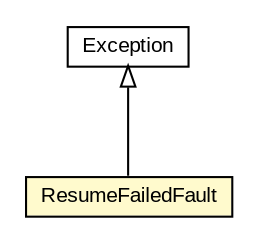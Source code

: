 #!/usr/local/bin/dot
#
# Class diagram 
# Generated by UMLGraph version R5_6-24-gf6e263 (http://www.umlgraph.org/)
#

digraph G {
	edge [fontname="arial",fontsize=10,labelfontname="arial",labelfontsize=10];
	node [fontname="arial",fontsize=10,shape=plaintext];
	nodesep=0.25;
	ranksep=0.5;
	// org.oasis_open.docs.wsn.brw_2.ResumeFailedFault
	c1024522 [label=<<table title="org.oasis_open.docs.wsn.brw_2.ResumeFailedFault" border="0" cellborder="1" cellspacing="0" cellpadding="2" port="p" bgcolor="lemonChiffon" href="./ResumeFailedFault.html">
		<tr><td><table border="0" cellspacing="0" cellpadding="1">
<tr><td align="center" balign="center"> ResumeFailedFault </td></tr>
		</table></td></tr>
		</table>>, URL="./ResumeFailedFault.html", fontname="arial", fontcolor="black", fontsize=10.0];
	//org.oasis_open.docs.wsn.brw_2.ResumeFailedFault extends java.lang.Exception
	c1025643:p -> c1024522:p [dir=back,arrowtail=empty];
	// java.lang.Exception
	c1025643 [label=<<table title="java.lang.Exception" border="0" cellborder="1" cellspacing="0" cellpadding="2" port="p" href="http://java.sun.com/j2se/1.4.2/docs/api/java/lang/Exception.html">
		<tr><td><table border="0" cellspacing="0" cellpadding="1">
<tr><td align="center" balign="center"> Exception </td></tr>
		</table></td></tr>
		</table>>, URL="http://java.sun.com/j2se/1.4.2/docs/api/java/lang/Exception.html", fontname="arial", fontcolor="black", fontsize=10.0];
}

